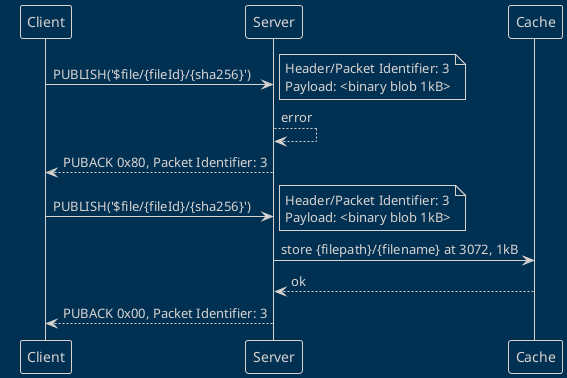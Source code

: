 @startuml
!theme blueprint
Client -> Server: PUBLISH('$file/{fileId}/{sha256}')
note right
Header/Packet Identifier: 3
Payload: <binary blob 1kB>
end note
Server --> Server: error
Server --> Client: PUBACK 0x80, Packet Identifier: 3
Client -> Server: PUBLISH('$file/{fileId}/{sha256}')
note right
Header/Packet Identifier: 3
Payload: <binary blob 1kB>
end note
Server -> Cache: store {filepath}/{filename} at 3072, 1kB
Cache --> Server: ok
Server --> Client: PUBACK 0x00, Packet Identifier: 3
@enduml
